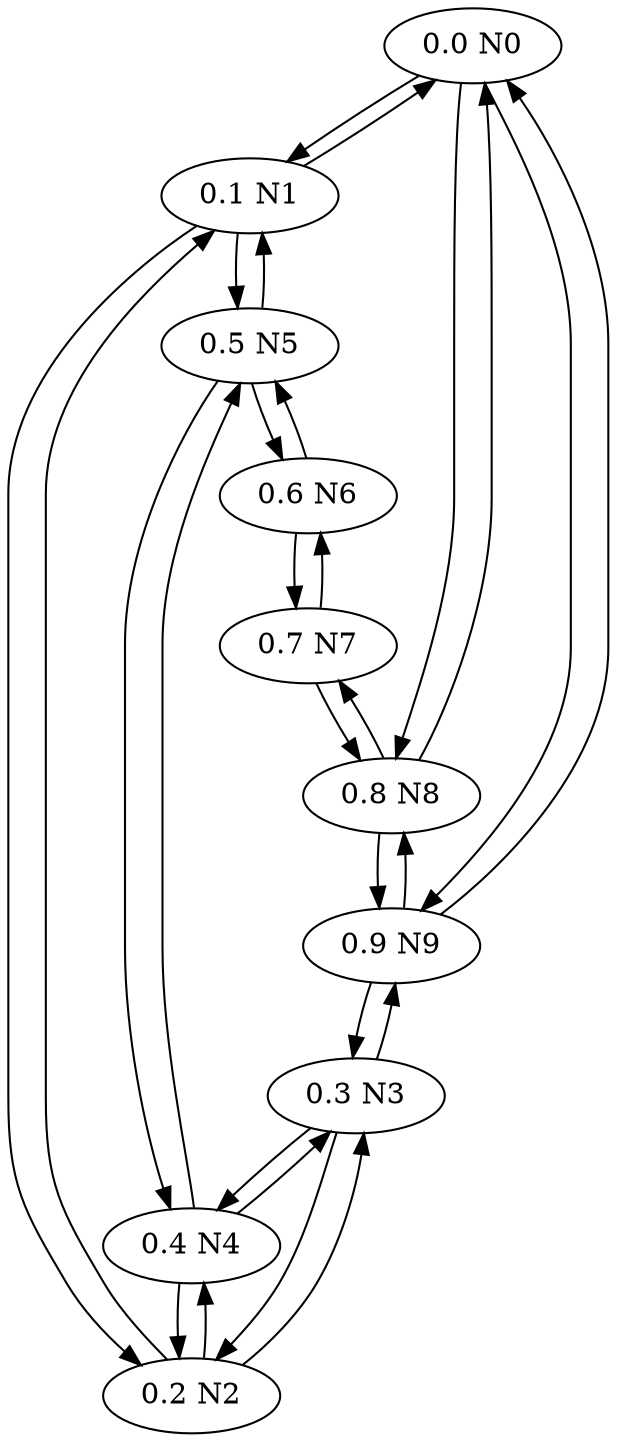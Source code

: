 digraph G {
"0.0 N0" -> "0.1 N1"
"0.0 N0" -> "0.8 N8"
"0.0 N0" -> "0.9 N9"
"0.1 N1" -> "0.0 N0"
"0.1 N1" -> "0.2 N2"
"0.1 N1" -> "0.5 N5"
"0.2 N2" -> "0.1 N1"
"0.2 N2" -> "0.3 N3"
"0.2 N2" -> "0.4 N4"
"0.3 N3" -> "0.2 N2"
"0.3 N3" -> "0.4 N4"
"0.3 N3" -> "0.9 N9"
"0.4 N4" -> "0.2 N2"
"0.4 N4" -> "0.3 N3"
"0.4 N4" -> "0.5 N5"
"0.5 N5" -> "0.1 N1"
"0.5 N5" -> "0.4 N4"
"0.5 N5" -> "0.6 N6"
"0.6 N6" -> "0.5 N5"
"0.6 N6" -> "0.7 N7"
"0.7 N7" -> "0.6 N6"
"0.7 N7" -> "0.8 N8"
"0.8 N8" -> "0.0 N0"
"0.8 N8" -> "0.7 N7"
"0.8 N8" -> "0.9 N9"
"0.9 N9" -> "0.0 N0"
"0.9 N9" -> "0.3 N3"
"0.9 N9" -> "0.8 N8"
}
